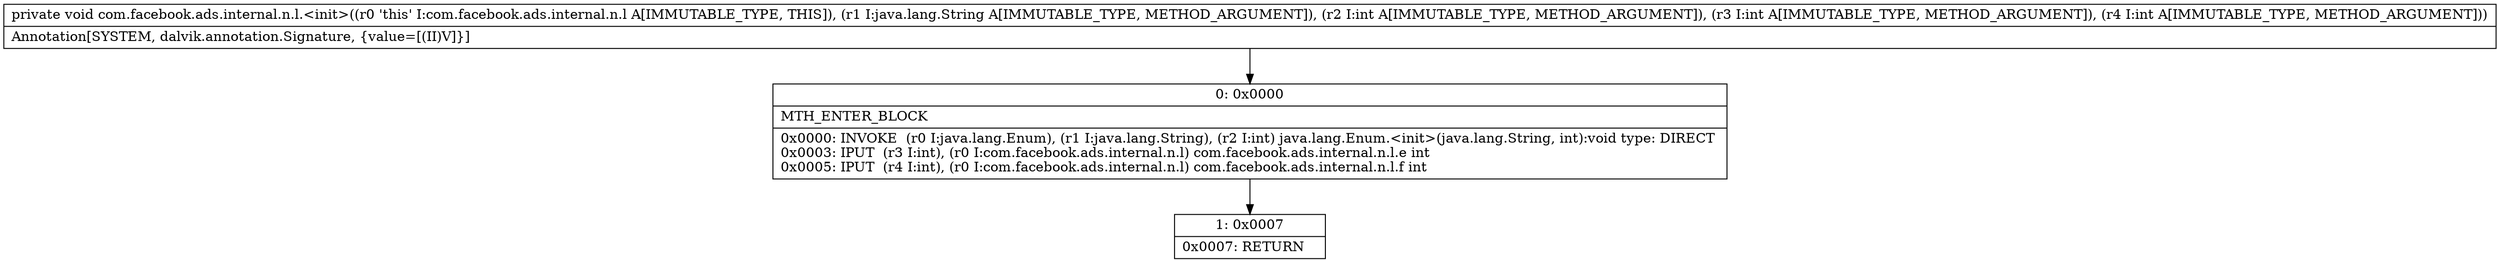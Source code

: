 digraph "CFG forcom.facebook.ads.internal.n.l.\<init\>(Ljava\/lang\/String;III)V" {
Node_0 [shape=record,label="{0\:\ 0x0000|MTH_ENTER_BLOCK\l|0x0000: INVOKE  (r0 I:java.lang.Enum), (r1 I:java.lang.String), (r2 I:int) java.lang.Enum.\<init\>(java.lang.String, int):void type: DIRECT \l0x0003: IPUT  (r3 I:int), (r0 I:com.facebook.ads.internal.n.l) com.facebook.ads.internal.n.l.e int \l0x0005: IPUT  (r4 I:int), (r0 I:com.facebook.ads.internal.n.l) com.facebook.ads.internal.n.l.f int \l}"];
Node_1 [shape=record,label="{1\:\ 0x0007|0x0007: RETURN   \l}"];
MethodNode[shape=record,label="{private void com.facebook.ads.internal.n.l.\<init\>((r0 'this' I:com.facebook.ads.internal.n.l A[IMMUTABLE_TYPE, THIS]), (r1 I:java.lang.String A[IMMUTABLE_TYPE, METHOD_ARGUMENT]), (r2 I:int A[IMMUTABLE_TYPE, METHOD_ARGUMENT]), (r3 I:int A[IMMUTABLE_TYPE, METHOD_ARGUMENT]), (r4 I:int A[IMMUTABLE_TYPE, METHOD_ARGUMENT]))  | Annotation[SYSTEM, dalvik.annotation.Signature, \{value=[(II)V]\}]\l}"];
MethodNode -> Node_0;
Node_0 -> Node_1;
}

